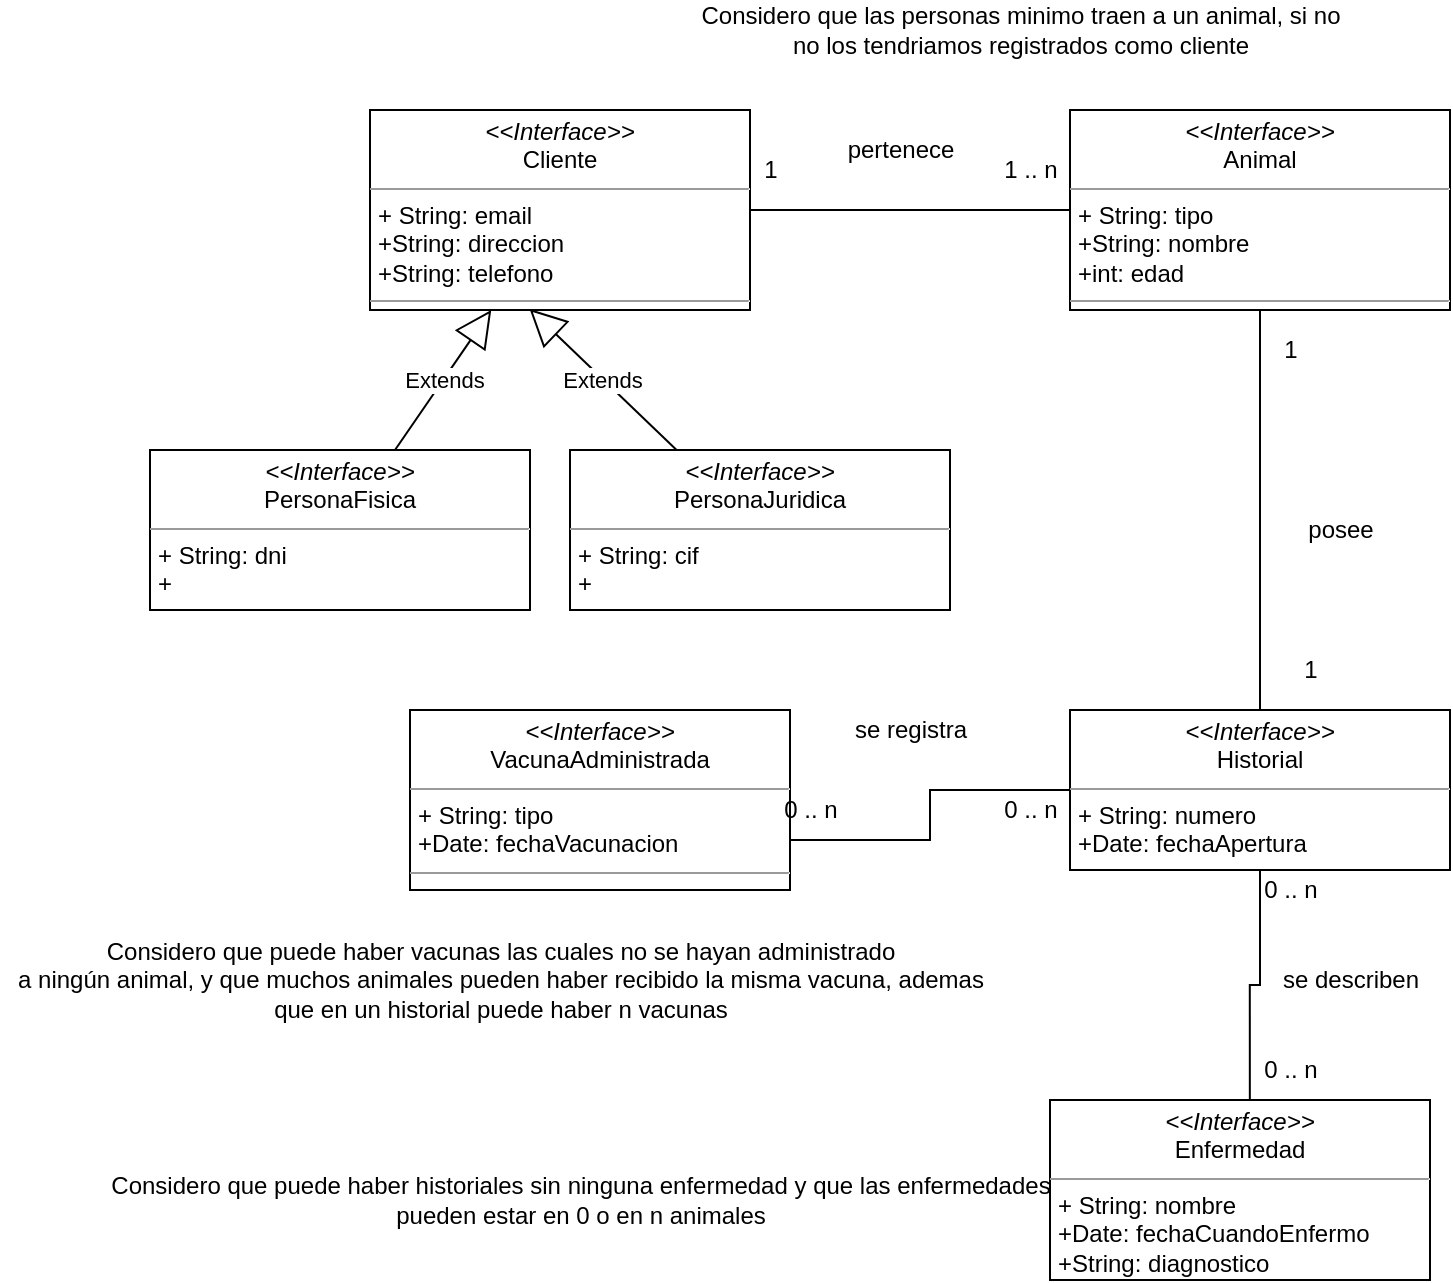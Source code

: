<mxfile version="14.4.8" type="github">
  <diagram id="fv686Lc4nNQmEb6ACDfJ" name="Page-1">
    <mxGraphModel dx="2389" dy="804" grid="1" gridSize="10" guides="1" tooltips="1" connect="1" arrows="1" fold="1" page="1" pageScale="1" pageWidth="827" pageHeight="1169" math="0" shadow="0">
      <root>
        <mxCell id="0" />
        <mxCell id="1" parent="0" />
        <mxCell id="gqDVzGW1ng3oELMSXUI6-7" style="edgeStyle=orthogonalEdgeStyle;rounded=0;orthogonalLoop=1;jettySize=auto;html=1;exitX=1;exitY=0.5;exitDx=0;exitDy=0;entryX=0.684;entryY=0.5;entryDx=0;entryDy=0;entryPerimeter=0;" edge="1" parent="1" source="gqDVzGW1ng3oELMSXUI6-1" target="gqDVzGW1ng3oELMSXUI6-6">
          <mxGeometry relative="1" as="geometry" />
        </mxCell>
        <mxCell id="gqDVzGW1ng3oELMSXUI6-1" value="&lt;p style=&quot;margin: 0px ; margin-top: 4px ; text-align: center&quot;&gt;&lt;i&gt;&amp;lt;&amp;lt;Interface&amp;gt;&amp;gt;&lt;/i&gt;&lt;br&gt;Cliente&lt;/p&gt;&lt;hr size=&quot;1&quot;&gt;&lt;p style=&quot;margin: 0px ; margin-left: 4px&quot;&gt;+ String: email&lt;/p&gt;&lt;p style=&quot;margin: 0px ; margin-left: 4px&quot;&gt;+String: direccion&lt;/p&gt;&lt;p style=&quot;margin: 0px ; margin-left: 4px&quot;&gt;+String: telefono&lt;br&gt;&lt;/p&gt;&lt;hr size=&quot;1&quot;&gt;&lt;p style=&quot;margin: 0px ; margin-left: 4px&quot;&gt;+ method1(Type): Type&lt;br&gt;+ method2(Type, Type): Type&lt;/p&gt;" style="verticalAlign=top;align=left;overflow=fill;fontSize=12;fontFamily=Helvetica;html=1;" vertex="1" parent="1">
          <mxGeometry x="50" y="90" width="190" height="100" as="geometry" />
        </mxCell>
        <mxCell id="gqDVzGW1ng3oELMSXUI6-2" value="&lt;p style=&quot;margin: 0px ; margin-top: 4px ; text-align: center&quot;&gt;&lt;i&gt;&amp;lt;&amp;lt;Interface&amp;gt;&amp;gt;&lt;/i&gt;&lt;br&gt;PersonaFisica&lt;/p&gt;&lt;hr size=&quot;1&quot;&gt;&lt;p style=&quot;margin: 0px ; margin-left: 4px&quot;&gt;+ String: dni&lt;/p&gt;&lt;p style=&quot;margin: 0px ; margin-left: 4px&quot;&gt;+&lt;br&gt;&lt;/p&gt;&lt;hr size=&quot;1&quot;&gt;&lt;p style=&quot;margin: 0px ; margin-left: 4px&quot;&gt;+ method1(Type): Type&lt;br&gt;+ method2(Type, Type): Type&lt;/p&gt;" style="verticalAlign=top;align=left;overflow=fill;fontSize=12;fontFamily=Helvetica;html=1;" vertex="1" parent="1">
          <mxGeometry x="-60" y="260" width="190" height="80" as="geometry" />
        </mxCell>
        <mxCell id="gqDVzGW1ng3oELMSXUI6-3" value="&lt;p style=&quot;margin: 0px ; margin-top: 4px ; text-align: center&quot;&gt;&lt;i&gt;&amp;lt;&amp;lt;Interface&amp;gt;&amp;gt;&lt;/i&gt;&lt;br&gt;PersonaJuridica&lt;/p&gt;&lt;hr size=&quot;1&quot;&gt;&lt;p style=&quot;margin: 0px ; margin-left: 4px&quot;&gt;+ String: cif&lt;/p&gt;&lt;p style=&quot;margin: 0px ; margin-left: 4px&quot;&gt;+&lt;br&gt;&lt;/p&gt;&lt;hr size=&quot;1&quot;&gt;&lt;p style=&quot;margin: 0px ; margin-left: 4px&quot;&gt;+ method1(Type): Type&lt;br&gt;+ method2(Type, Type): Type&lt;/p&gt;" style="verticalAlign=top;align=left;overflow=fill;fontSize=12;fontFamily=Helvetica;html=1;" vertex="1" parent="1">
          <mxGeometry x="150" y="260" width="190" height="80" as="geometry" />
        </mxCell>
        <mxCell id="gqDVzGW1ng3oELMSXUI6-4" value="Extends" style="endArrow=block;endSize=16;endFill=0;html=1;" edge="1" parent="1" source="gqDVzGW1ng3oELMSXUI6-2" target="gqDVzGW1ng3oELMSXUI6-1">
          <mxGeometry width="160" relative="1" as="geometry">
            <mxPoint x="150" y="430" as="sourcePoint" />
            <mxPoint x="310" y="430" as="targetPoint" />
          </mxGeometry>
        </mxCell>
        <mxCell id="gqDVzGW1ng3oELMSXUI6-5" value="Extends" style="endArrow=block;endSize=16;endFill=0;html=1;entryX=0.42;entryY=0.995;entryDx=0;entryDy=0;entryPerimeter=0;" edge="1" parent="1" source="gqDVzGW1ng3oELMSXUI6-3" target="gqDVzGW1ng3oELMSXUI6-1">
          <mxGeometry width="160" relative="1" as="geometry">
            <mxPoint x="70.882" y="270" as="sourcePoint" />
            <mxPoint x="129.118" y="180" as="targetPoint" />
          </mxGeometry>
        </mxCell>
        <mxCell id="gqDVzGW1ng3oELMSXUI6-13" style="edgeStyle=orthogonalEdgeStyle;rounded=0;orthogonalLoop=1;jettySize=auto;html=1;exitX=0.5;exitY=1;exitDx=0;exitDy=0;entryX=0.5;entryY=0.692;entryDx=0;entryDy=0;entryPerimeter=0;" edge="1" parent="1" source="gqDVzGW1ng3oELMSXUI6-6" target="gqDVzGW1ng3oELMSXUI6-11">
          <mxGeometry relative="1" as="geometry" />
        </mxCell>
        <mxCell id="gqDVzGW1ng3oELMSXUI6-6" value="&lt;p style=&quot;margin: 0px ; margin-top: 4px ; text-align: center&quot;&gt;&lt;i&gt;&amp;lt;&amp;lt;Interface&amp;gt;&amp;gt;&lt;/i&gt;&lt;br&gt;Animal&lt;/p&gt;&lt;hr size=&quot;1&quot;&gt;&lt;p style=&quot;margin: 0px ; margin-left: 4px&quot;&gt;+ String: tipo&lt;br&gt;&lt;/p&gt;&lt;p style=&quot;margin: 0px ; margin-left: 4px&quot;&gt;+String: nombre&lt;br&gt;&lt;/p&gt;&lt;p style=&quot;margin: 0px ; margin-left: 4px&quot;&gt;+int: edad&lt;br&gt;&lt;/p&gt;&lt;hr size=&quot;1&quot;&gt;&lt;p style=&quot;margin: 0px ; margin-left: 4px&quot;&gt;+ method1(Type): Type&lt;br&gt;+ method2(Type, Type): Type&lt;/p&gt;" style="verticalAlign=top;align=left;overflow=fill;fontSize=12;fontFamily=Helvetica;html=1;" vertex="1" parent="1">
          <mxGeometry x="400" y="90" width="190" height="100" as="geometry" />
        </mxCell>
        <mxCell id="gqDVzGW1ng3oELMSXUI6-8" value="1" style="text;html=1;align=center;verticalAlign=middle;resizable=0;points=[];autosize=1;" vertex="1" parent="1">
          <mxGeometry x="240" y="110" width="20" height="20" as="geometry" />
        </mxCell>
        <mxCell id="gqDVzGW1ng3oELMSXUI6-9" value="1 .. n" style="text;html=1;align=center;verticalAlign=middle;resizable=0;points=[];autosize=1;" vertex="1" parent="1">
          <mxGeometry x="360" y="110" width="40" height="20" as="geometry" />
        </mxCell>
        <mxCell id="gqDVzGW1ng3oELMSXUI6-10" value="&lt;div&gt;Considero que las personas minimo traen a un animal, si no&lt;/div&gt;&lt;div&gt; no los tendriamos registrados como cliente&lt;/div&gt;" style="text;html=1;align=center;verticalAlign=middle;resizable=0;points=[];autosize=1;" vertex="1" parent="1">
          <mxGeometry x="210" y="35" width="330" height="30" as="geometry" />
        </mxCell>
        <mxCell id="gqDVzGW1ng3oELMSXUI6-16" style="edgeStyle=orthogonalEdgeStyle;rounded=0;orthogonalLoop=1;jettySize=auto;html=1;exitX=0;exitY=0.5;exitDx=0;exitDy=0;entryX=0.053;entryY=0.722;entryDx=0;entryDy=0;entryPerimeter=0;" edge="1" parent="1" source="gqDVzGW1ng3oELMSXUI6-11" target="gqDVzGW1ng3oELMSXUI6-12">
          <mxGeometry relative="1" as="geometry" />
        </mxCell>
        <mxCell id="gqDVzGW1ng3oELMSXUI6-22" style="edgeStyle=orthogonalEdgeStyle;rounded=0;orthogonalLoop=1;jettySize=auto;html=1;exitX=0.5;exitY=1;exitDx=0;exitDy=0;entryX=0.526;entryY=0.722;entryDx=0;entryDy=0;entryPerimeter=0;" edge="1" parent="1" source="gqDVzGW1ng3oELMSXUI6-11" target="gqDVzGW1ng3oELMSXUI6-20">
          <mxGeometry relative="1" as="geometry" />
        </mxCell>
        <mxCell id="gqDVzGW1ng3oELMSXUI6-11" value="&lt;p style=&quot;margin: 0px ; margin-top: 4px ; text-align: center&quot;&gt;&lt;i&gt;&amp;lt;&amp;lt;Interface&amp;gt;&amp;gt;&lt;/i&gt;&lt;br&gt;Historial&lt;/p&gt;&lt;hr size=&quot;1&quot;&gt;&lt;p style=&quot;margin: 0px ; margin-left: 4px&quot;&gt;+ String: numero&lt;br&gt;&lt;/p&gt;&lt;p style=&quot;margin: 0px ; margin-left: 4px&quot;&gt;+Date: fechaApertura&lt;br&gt;&lt;/p&gt;&lt;hr size=&quot;1&quot;&gt;&lt;p style=&quot;margin: 0px ; margin-left: 4px&quot;&gt;+ method1(Type): Type&lt;br&gt;+ method2(Type, Type): Type&lt;/p&gt;" style="verticalAlign=top;align=left;overflow=fill;fontSize=12;fontFamily=Helvetica;html=1;" vertex="1" parent="1">
          <mxGeometry x="400" y="390" width="190" height="80" as="geometry" />
        </mxCell>
        <mxCell id="gqDVzGW1ng3oELMSXUI6-12" value="&lt;p style=&quot;margin: 0px ; margin-top: 4px ; text-align: center&quot;&gt;&lt;i&gt;&amp;lt;&amp;lt;Interface&amp;gt;&amp;gt;&lt;/i&gt;&lt;br&gt;VacunaAdministrada&lt;/p&gt;&lt;hr size=&quot;1&quot;&gt;&lt;p style=&quot;margin: 0px ; margin-left: 4px&quot;&gt;+ String: tipo&lt;br&gt;&lt;/p&gt;&lt;p style=&quot;margin: 0px ; margin-left: 4px&quot;&gt;+Date: fechaVacunacion&lt;br&gt;&lt;/p&gt;&lt;hr size=&quot;1&quot;&gt;&lt;p style=&quot;margin: 0px ; margin-left: 4px&quot;&gt;+ method1(Type): Type&lt;br&gt;+ method2(Type, Type): Type&lt;/p&gt;" style="verticalAlign=top;align=left;overflow=fill;fontSize=12;fontFamily=Helvetica;html=1;" vertex="1" parent="1">
          <mxGeometry x="70" y="390" width="190" height="90" as="geometry" />
        </mxCell>
        <mxCell id="gqDVzGW1ng3oELMSXUI6-14" value="1" style="text;html=1;align=center;verticalAlign=middle;resizable=0;points=[];autosize=1;" vertex="1" parent="1">
          <mxGeometry x="510" y="360" width="20" height="20" as="geometry" />
        </mxCell>
        <mxCell id="gqDVzGW1ng3oELMSXUI6-15" value="1" style="text;html=1;align=center;verticalAlign=middle;resizable=0;points=[];autosize=1;" vertex="1" parent="1">
          <mxGeometry x="500" y="200" width="20" height="20" as="geometry" />
        </mxCell>
        <mxCell id="gqDVzGW1ng3oELMSXUI6-17" value="0 .. n" style="text;html=1;align=center;verticalAlign=middle;resizable=0;points=[];autosize=1;" vertex="1" parent="1">
          <mxGeometry x="250" y="430" width="40" height="20" as="geometry" />
        </mxCell>
        <mxCell id="gqDVzGW1ng3oELMSXUI6-18" value="0 .. n" style="text;html=1;align=center;verticalAlign=middle;resizable=0;points=[];autosize=1;" vertex="1" parent="1">
          <mxGeometry x="360" y="430" width="40" height="20" as="geometry" />
        </mxCell>
        <mxCell id="gqDVzGW1ng3oELMSXUI6-19" value="&lt;div&gt;Considero que puede haber vacunas las cuales no se hayan administrado&lt;/div&gt;&lt;div&gt;a ningún animal, y que muchos animales pueden haber recibido la misma vacuna, ademas&lt;/div&gt;&lt;div&gt;que en un historial puede haber n vacunas&lt;br&gt;&lt;/div&gt;" style="text;html=1;align=center;verticalAlign=middle;resizable=0;points=[];autosize=1;" vertex="1" parent="1">
          <mxGeometry x="-135" y="500" width="500" height="50" as="geometry" />
        </mxCell>
        <mxCell id="gqDVzGW1ng3oELMSXUI6-20" value="&lt;p style=&quot;margin: 0px ; margin-top: 4px ; text-align: center&quot;&gt;&lt;i&gt;&amp;lt;&amp;lt;Interface&amp;gt;&amp;gt;&lt;/i&gt;&lt;br&gt;Enfermedad&lt;/p&gt;&lt;hr size=&quot;1&quot;&gt;&lt;p style=&quot;margin: 0px ; margin-left: 4px&quot;&gt;+ String: nombre&lt;br&gt;&lt;/p&gt;&lt;p style=&quot;margin: 0px ; margin-left: 4px&quot;&gt;+Date: fechaCuandoEnfermo&lt;/p&gt;&lt;p style=&quot;margin: 0px ; margin-left: 4px&quot;&gt;+String: diagnostico&lt;br&gt;&lt;/p&gt;&lt;hr size=&quot;1&quot;&gt;&lt;p style=&quot;margin: 0px ; margin-left: 4px&quot;&gt;+ method1(Type): Type&lt;br&gt;+ method2(Type, Type): Type&lt;/p&gt;" style="verticalAlign=top;align=left;overflow=fill;fontSize=12;fontFamily=Helvetica;html=1;" vertex="1" parent="1">
          <mxGeometry x="390" y="585" width="190" height="90" as="geometry" />
        </mxCell>
        <mxCell id="gqDVzGW1ng3oELMSXUI6-23" value="0 .. n" style="text;html=1;align=center;verticalAlign=middle;resizable=0;points=[];autosize=1;" vertex="1" parent="1">
          <mxGeometry x="490" y="560" width="40" height="20" as="geometry" />
        </mxCell>
        <mxCell id="gqDVzGW1ng3oELMSXUI6-24" value="0 .. n" style="text;html=1;align=center;verticalAlign=middle;resizable=0;points=[];autosize=1;" vertex="1" parent="1">
          <mxGeometry x="490" y="470" width="40" height="20" as="geometry" />
        </mxCell>
        <mxCell id="gqDVzGW1ng3oELMSXUI6-25" value="&lt;div&gt;Considero que puede haber historiales sin ninguna enfermedad y que las enfermedades&lt;/div&gt;&lt;div&gt;pueden estar en 0 o en n animales&lt;br&gt;&lt;/div&gt;" style="text;html=1;align=center;verticalAlign=middle;resizable=0;points=[];autosize=1;" vertex="1" parent="1">
          <mxGeometry x="-85" y="620" width="480" height="30" as="geometry" />
        </mxCell>
        <mxCell id="gqDVzGW1ng3oELMSXUI6-26" value="pertenece" style="text;html=1;align=center;verticalAlign=middle;resizable=0;points=[];autosize=1;" vertex="1" parent="1">
          <mxGeometry x="280" y="100" width="70" height="20" as="geometry" />
        </mxCell>
        <mxCell id="gqDVzGW1ng3oELMSXUI6-27" value="posee" style="text;html=1;align=center;verticalAlign=middle;resizable=0;points=[];autosize=1;" vertex="1" parent="1">
          <mxGeometry x="510" y="290" width="50" height="20" as="geometry" />
        </mxCell>
        <mxCell id="gqDVzGW1ng3oELMSXUI6-28" value="se registra" style="text;html=1;align=center;verticalAlign=middle;resizable=0;points=[];autosize=1;" vertex="1" parent="1">
          <mxGeometry x="285" y="390" width="70" height="20" as="geometry" />
        </mxCell>
        <mxCell id="gqDVzGW1ng3oELMSXUI6-29" value="se describen" style="text;html=1;align=center;verticalAlign=middle;resizable=0;points=[];autosize=1;" vertex="1" parent="1">
          <mxGeometry x="500" y="515" width="80" height="20" as="geometry" />
        </mxCell>
      </root>
    </mxGraphModel>
  </diagram>
</mxfile>
